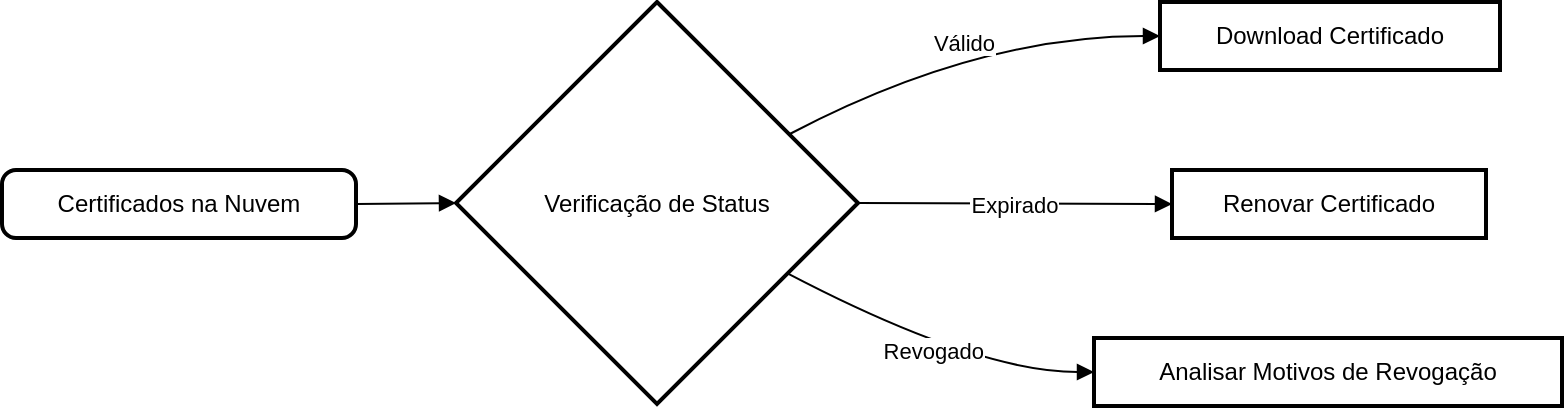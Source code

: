 <mxfile version="24.7.8">
  <diagram name="Página-1" id="7p2P_5-szaBPHfSu4ZvB">
    <mxGraphModel>
      <root>
        <mxCell id="0" />
        <mxCell id="1" parent="0" />
        <mxCell id="2" value="Certificados na Nuvem" style="rounded=1;absoluteArcSize=1;arcSize=14;whiteSpace=wrap;strokeWidth=2;" vertex="1" parent="1">
          <mxGeometry y="84" width="177" height="34" as="geometry" />
        </mxCell>
        <mxCell id="3" value="Verificação de Status" style="rhombus;strokeWidth=2;whiteSpace=wrap;" vertex="1" parent="1">
          <mxGeometry x="227" width="201" height="201" as="geometry" />
        </mxCell>
        <mxCell id="4" value="Download Certificado" style="whiteSpace=wrap;strokeWidth=2;" vertex="1" parent="1">
          <mxGeometry x="579" width="170" height="34" as="geometry" />
        </mxCell>
        <mxCell id="5" value="Renovar Certificado" style="whiteSpace=wrap;strokeWidth=2;" vertex="1" parent="1">
          <mxGeometry x="585" y="84" width="157" height="34" as="geometry" />
        </mxCell>
        <mxCell id="6" value="Analisar Motivos de Revogação" style="whiteSpace=wrap;strokeWidth=2;" vertex="1" parent="1">
          <mxGeometry x="546" y="168" width="234" height="34" as="geometry" />
        </mxCell>
        <mxCell id="7" value="" style="curved=1;startArrow=none;endArrow=block;exitX=1;exitY=0.5;entryX=0;entryY=0.5;" edge="1" parent="1" source="2" target="3">
          <mxGeometry relative="1" as="geometry">
            <Array as="points" />
          </mxGeometry>
        </mxCell>
        <mxCell id="8" value="Válido" style="curved=1;startArrow=none;endArrow=block;exitX=1;exitY=0.24;entryX=0;entryY=0.5;" edge="1" parent="1" source="3" target="4">
          <mxGeometry relative="1" as="geometry">
            <Array as="points">
              <mxPoint x="487" y="17" />
            </Array>
          </mxGeometry>
        </mxCell>
        <mxCell id="9" value="Expirado" style="curved=1;startArrow=none;endArrow=block;exitX=1;exitY=0.5;entryX=0;entryY=0.5;" edge="1" parent="1" source="3" target="5">
          <mxGeometry relative="1" as="geometry">
            <Array as="points" />
          </mxGeometry>
        </mxCell>
        <mxCell id="10" value="Revogado" style="curved=1;startArrow=none;endArrow=block;exitX=1;exitY=0.77;entryX=0;entryY=0.5;" edge="1" parent="1" source="3" target="6">
          <mxGeometry relative="1" as="geometry">
            <Array as="points">
              <mxPoint x="487" y="185" />
            </Array>
          </mxGeometry>
        </mxCell>
      </root>
    </mxGraphModel>
  </diagram>
</mxfile>
